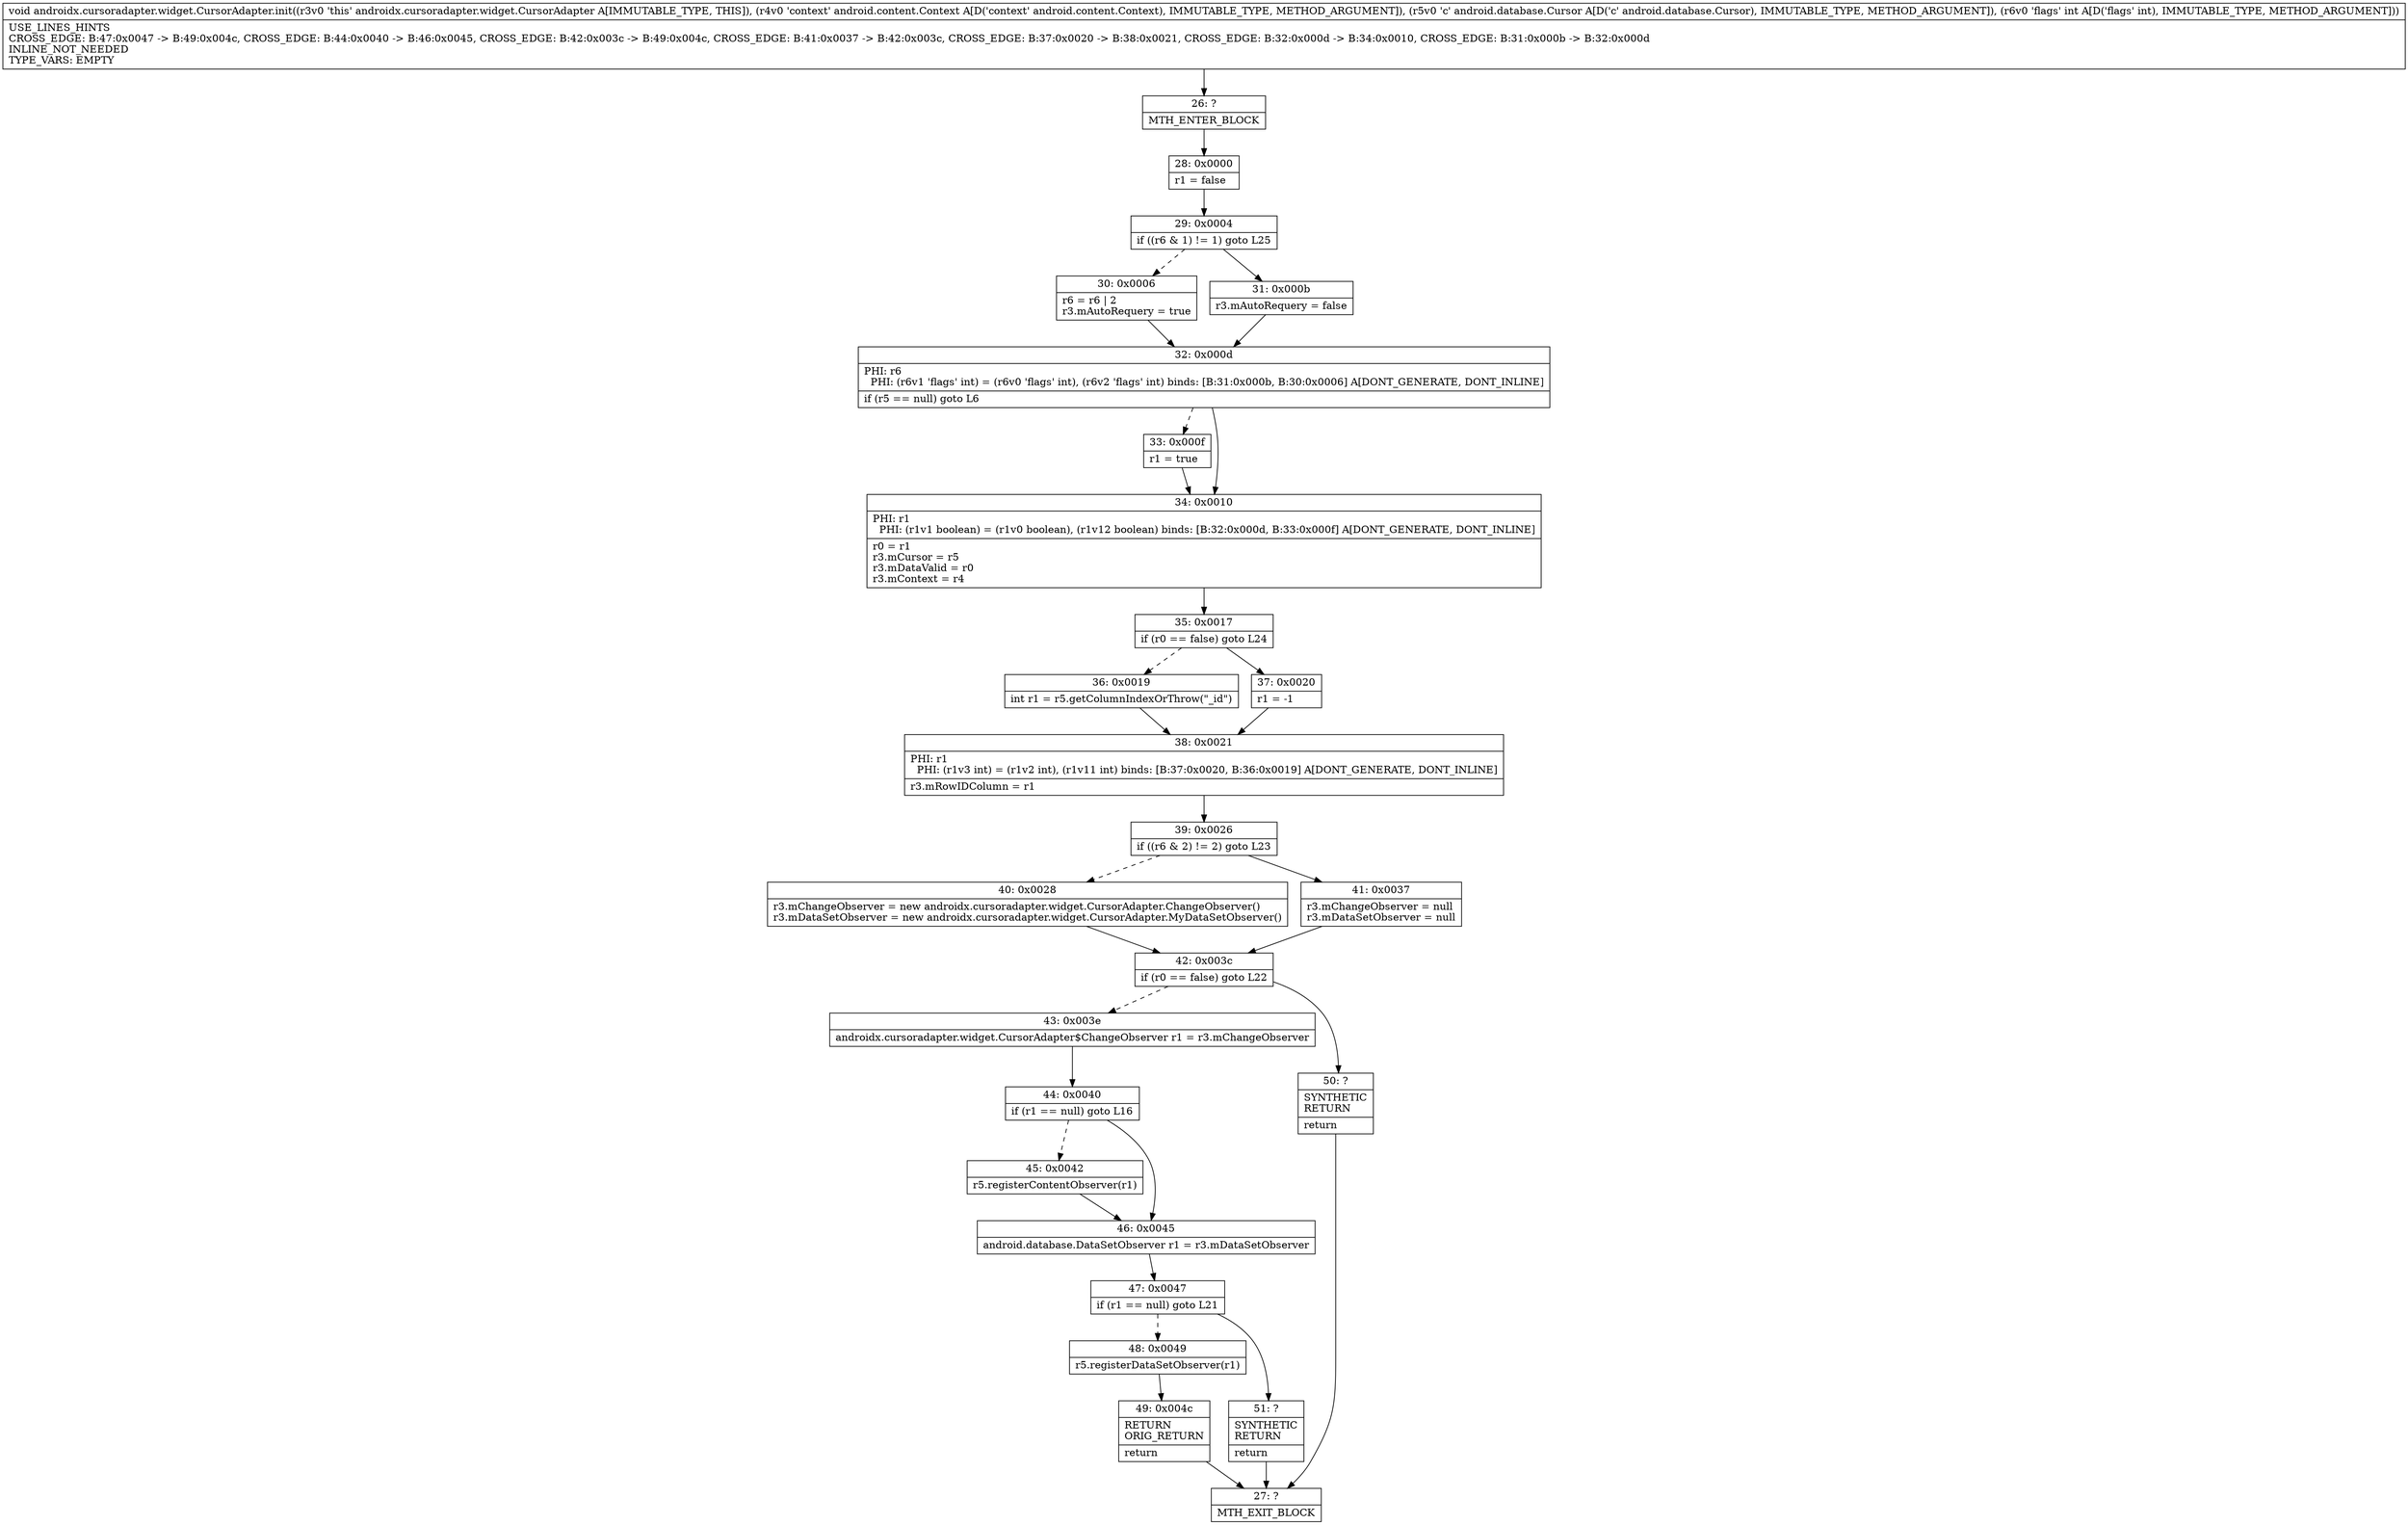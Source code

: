 digraph "CFG forandroidx.cursoradapter.widget.CursorAdapter.init(Landroid\/content\/Context;Landroid\/database\/Cursor;I)V" {
Node_26 [shape=record,label="{26\:\ ?|MTH_ENTER_BLOCK\l}"];
Node_28 [shape=record,label="{28\:\ 0x0000|r1 = false\l}"];
Node_29 [shape=record,label="{29\:\ 0x0004|if ((r6 & 1) != 1) goto L25\l}"];
Node_30 [shape=record,label="{30\:\ 0x0006|r6 = r6 \| 2\lr3.mAutoRequery = true\l}"];
Node_32 [shape=record,label="{32\:\ 0x000d|PHI: r6 \l  PHI: (r6v1 'flags' int) = (r6v0 'flags' int), (r6v2 'flags' int) binds: [B:31:0x000b, B:30:0x0006] A[DONT_GENERATE, DONT_INLINE]\l|if (r5 == null) goto L6\l}"];
Node_33 [shape=record,label="{33\:\ 0x000f|r1 = true\l}"];
Node_34 [shape=record,label="{34\:\ 0x0010|PHI: r1 \l  PHI: (r1v1 boolean) = (r1v0 boolean), (r1v12 boolean) binds: [B:32:0x000d, B:33:0x000f] A[DONT_GENERATE, DONT_INLINE]\l|r0 = r1\lr3.mCursor = r5\lr3.mDataValid = r0\lr3.mContext = r4\l}"];
Node_35 [shape=record,label="{35\:\ 0x0017|if (r0 == false) goto L24\l}"];
Node_36 [shape=record,label="{36\:\ 0x0019|int r1 = r5.getColumnIndexOrThrow(\"_id\")\l}"];
Node_38 [shape=record,label="{38\:\ 0x0021|PHI: r1 \l  PHI: (r1v3 int) = (r1v2 int), (r1v11 int) binds: [B:37:0x0020, B:36:0x0019] A[DONT_GENERATE, DONT_INLINE]\l|r3.mRowIDColumn = r1\l}"];
Node_39 [shape=record,label="{39\:\ 0x0026|if ((r6 & 2) != 2) goto L23\l}"];
Node_40 [shape=record,label="{40\:\ 0x0028|r3.mChangeObserver = new androidx.cursoradapter.widget.CursorAdapter.ChangeObserver()\lr3.mDataSetObserver = new androidx.cursoradapter.widget.CursorAdapter.MyDataSetObserver()\l}"];
Node_42 [shape=record,label="{42\:\ 0x003c|if (r0 == false) goto L22\l}"];
Node_43 [shape=record,label="{43\:\ 0x003e|androidx.cursoradapter.widget.CursorAdapter$ChangeObserver r1 = r3.mChangeObserver\l}"];
Node_44 [shape=record,label="{44\:\ 0x0040|if (r1 == null) goto L16\l}"];
Node_45 [shape=record,label="{45\:\ 0x0042|r5.registerContentObserver(r1)\l}"];
Node_46 [shape=record,label="{46\:\ 0x0045|android.database.DataSetObserver r1 = r3.mDataSetObserver\l}"];
Node_47 [shape=record,label="{47\:\ 0x0047|if (r1 == null) goto L21\l}"];
Node_48 [shape=record,label="{48\:\ 0x0049|r5.registerDataSetObserver(r1)\l}"];
Node_49 [shape=record,label="{49\:\ 0x004c|RETURN\lORIG_RETURN\l|return\l}"];
Node_27 [shape=record,label="{27\:\ ?|MTH_EXIT_BLOCK\l}"];
Node_51 [shape=record,label="{51\:\ ?|SYNTHETIC\lRETURN\l|return\l}"];
Node_50 [shape=record,label="{50\:\ ?|SYNTHETIC\lRETURN\l|return\l}"];
Node_41 [shape=record,label="{41\:\ 0x0037|r3.mChangeObserver = null\lr3.mDataSetObserver = null\l}"];
Node_37 [shape=record,label="{37\:\ 0x0020|r1 = \-1\l}"];
Node_31 [shape=record,label="{31\:\ 0x000b|r3.mAutoRequery = false\l}"];
MethodNode[shape=record,label="{void androidx.cursoradapter.widget.CursorAdapter.init((r3v0 'this' androidx.cursoradapter.widget.CursorAdapter A[IMMUTABLE_TYPE, THIS]), (r4v0 'context' android.content.Context A[D('context' android.content.Context), IMMUTABLE_TYPE, METHOD_ARGUMENT]), (r5v0 'c' android.database.Cursor A[D('c' android.database.Cursor), IMMUTABLE_TYPE, METHOD_ARGUMENT]), (r6v0 'flags' int A[D('flags' int), IMMUTABLE_TYPE, METHOD_ARGUMENT]))  | USE_LINES_HINTS\lCROSS_EDGE: B:47:0x0047 \-\> B:49:0x004c, CROSS_EDGE: B:44:0x0040 \-\> B:46:0x0045, CROSS_EDGE: B:42:0x003c \-\> B:49:0x004c, CROSS_EDGE: B:41:0x0037 \-\> B:42:0x003c, CROSS_EDGE: B:37:0x0020 \-\> B:38:0x0021, CROSS_EDGE: B:32:0x000d \-\> B:34:0x0010, CROSS_EDGE: B:31:0x000b \-\> B:32:0x000d\lINLINE_NOT_NEEDED\lTYPE_VARS: EMPTY\l}"];
MethodNode -> Node_26;Node_26 -> Node_28;
Node_28 -> Node_29;
Node_29 -> Node_30[style=dashed];
Node_29 -> Node_31;
Node_30 -> Node_32;
Node_32 -> Node_33[style=dashed];
Node_32 -> Node_34;
Node_33 -> Node_34;
Node_34 -> Node_35;
Node_35 -> Node_36[style=dashed];
Node_35 -> Node_37;
Node_36 -> Node_38;
Node_38 -> Node_39;
Node_39 -> Node_40[style=dashed];
Node_39 -> Node_41;
Node_40 -> Node_42;
Node_42 -> Node_43[style=dashed];
Node_42 -> Node_50;
Node_43 -> Node_44;
Node_44 -> Node_45[style=dashed];
Node_44 -> Node_46;
Node_45 -> Node_46;
Node_46 -> Node_47;
Node_47 -> Node_48[style=dashed];
Node_47 -> Node_51;
Node_48 -> Node_49;
Node_49 -> Node_27;
Node_51 -> Node_27;
Node_50 -> Node_27;
Node_41 -> Node_42;
Node_37 -> Node_38;
Node_31 -> Node_32;
}

